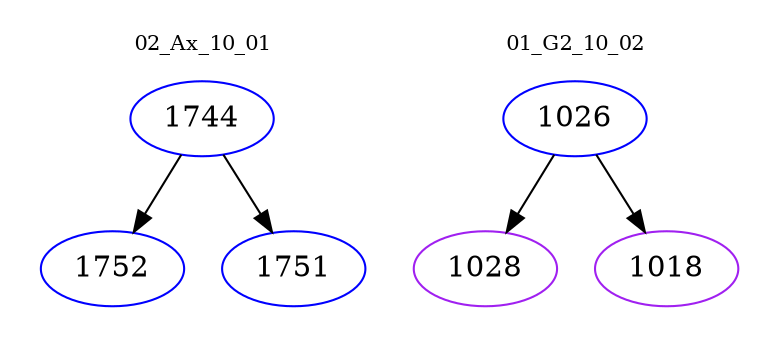 digraph{
subgraph cluster_0 {
color = white
label = "02_Ax_10_01";
fontsize=10;
T0_1744 [label="1744", color="blue"]
T0_1744 -> T0_1752 [color="black"]
T0_1752 [label="1752", color="blue"]
T0_1744 -> T0_1751 [color="black"]
T0_1751 [label="1751", color="blue"]
}
subgraph cluster_1 {
color = white
label = "01_G2_10_02";
fontsize=10;
T1_1026 [label="1026", color="blue"]
T1_1026 -> T1_1028 [color="black"]
T1_1028 [label="1028", color="purple"]
T1_1026 -> T1_1018 [color="black"]
T1_1018 [label="1018", color="purple"]
}
}
